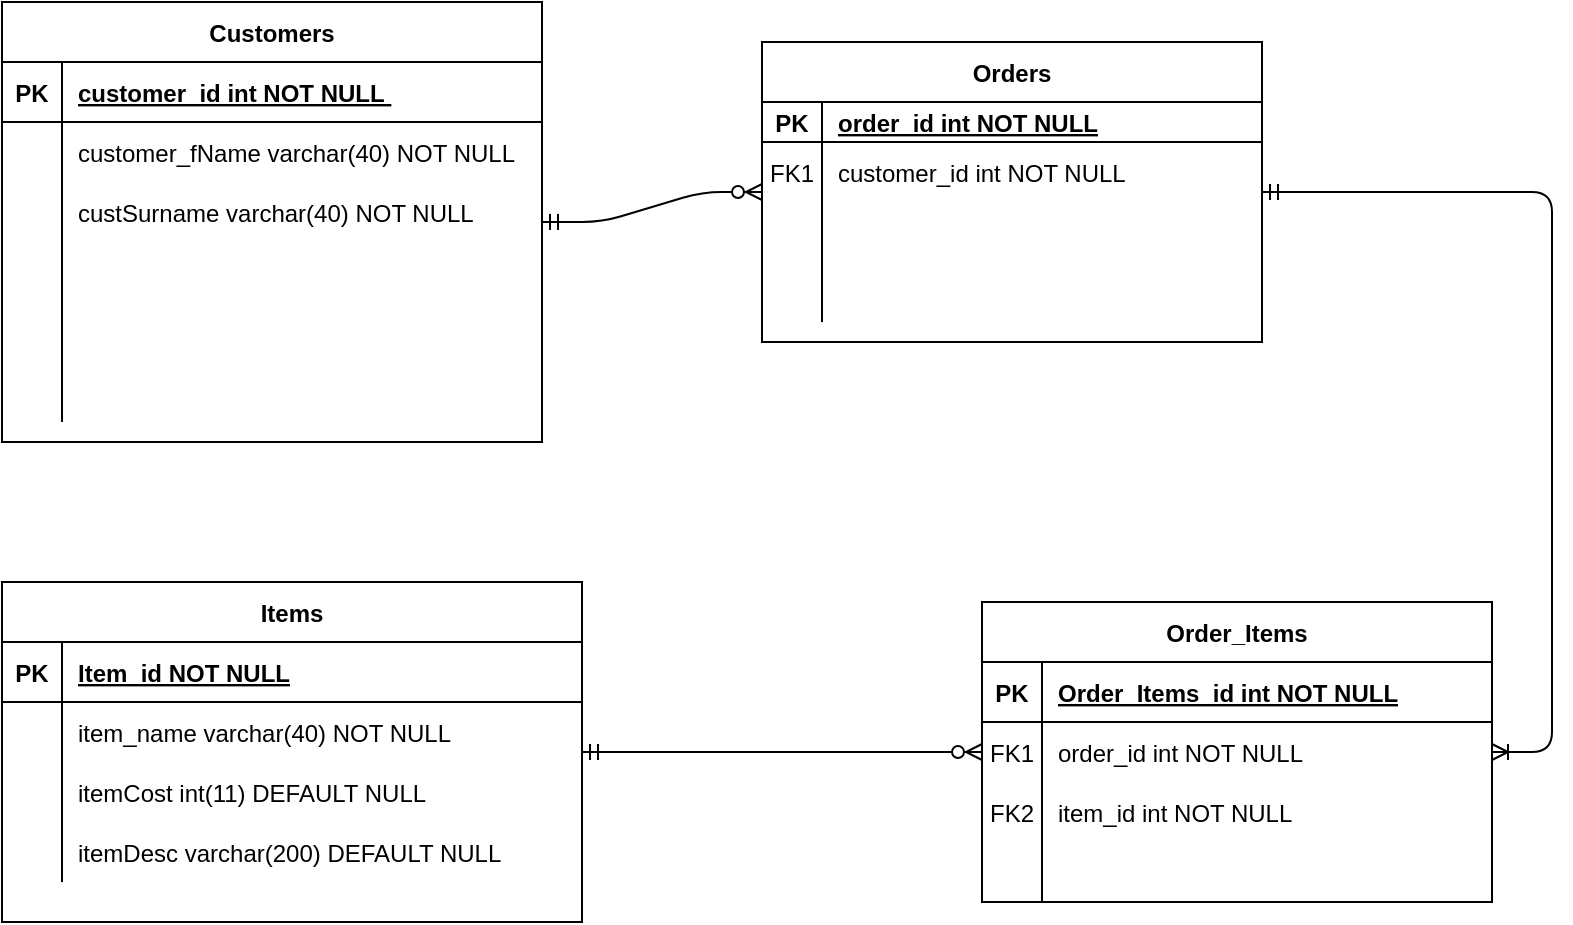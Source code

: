<mxfile version="14.2.7" type="device"><diagram id="R2lEEEUBdFMjLlhIrx00" name="Page-1"><mxGraphModel dx="1422" dy="762" grid="1" gridSize="10" guides="1" tooltips="1" connect="1" arrows="1" fold="1" page="1" pageScale="1" pageWidth="850" pageHeight="1100" math="0" shadow="0" extFonts="Permanent Marker^https://fonts.googleapis.com/css?family=Permanent+Marker"><root><mxCell id="0"/><mxCell id="1" parent="0"/><mxCell id="C-vyLk0tnHw3VtMMgP7b-2" value="Orders" style="shape=table;startSize=30;container=1;collapsible=1;childLayout=tableLayout;fixedRows=1;rowLines=0;fontStyle=1;align=center;resizeLast=1;" parent="1" vertex="1"><mxGeometry x="410" y="110" width="250" height="150" as="geometry"/></mxCell><mxCell id="C-vyLk0tnHw3VtMMgP7b-3" value="" style="shape=partialRectangle;collapsible=0;dropTarget=0;pointerEvents=0;fillColor=none;points=[[0,0.5],[1,0.5]];portConstraint=eastwest;top=0;left=0;right=0;bottom=1;" parent="C-vyLk0tnHw3VtMMgP7b-2" vertex="1"><mxGeometry y="30" width="250" height="20" as="geometry"/></mxCell><mxCell id="C-vyLk0tnHw3VtMMgP7b-4" value="PK" style="shape=partialRectangle;overflow=hidden;connectable=0;fillColor=none;top=0;left=0;bottom=0;right=0;fontStyle=1;" parent="C-vyLk0tnHw3VtMMgP7b-3" vertex="1"><mxGeometry width="30" height="20" as="geometry"/></mxCell><mxCell id="C-vyLk0tnHw3VtMMgP7b-5" value="order_id int NOT NULL " style="shape=partialRectangle;overflow=hidden;connectable=0;fillColor=none;top=0;left=0;bottom=0;right=0;align=left;spacingLeft=6;fontStyle=5;" parent="C-vyLk0tnHw3VtMMgP7b-3" vertex="1"><mxGeometry x="30" width="220" height="20" as="geometry"/></mxCell><mxCell id="C-vyLk0tnHw3VtMMgP7b-6" value="" style="shape=partialRectangle;collapsible=0;dropTarget=0;pointerEvents=0;fillColor=none;points=[[0,0.5],[1,0.5]];portConstraint=eastwest;top=0;left=0;right=0;bottom=0;" parent="C-vyLk0tnHw3VtMMgP7b-2" vertex="1"><mxGeometry y="50" width="250" height="30" as="geometry"/></mxCell><mxCell id="C-vyLk0tnHw3VtMMgP7b-7" value="FK1" style="shape=partialRectangle;overflow=hidden;connectable=0;fillColor=none;top=0;left=0;bottom=0;right=0;" parent="C-vyLk0tnHw3VtMMgP7b-6" vertex="1"><mxGeometry width="30" height="30" as="geometry"/></mxCell><mxCell id="C-vyLk0tnHw3VtMMgP7b-8" value="customer_id int NOT NULL" style="shape=partialRectangle;overflow=hidden;connectable=0;fillColor=none;top=0;left=0;bottom=0;right=0;align=left;spacingLeft=6;" parent="C-vyLk0tnHw3VtMMgP7b-6" vertex="1"><mxGeometry x="30" width="220" height="30" as="geometry"/></mxCell><mxCell id="C-vyLk0tnHw3VtMMgP7b-9" value="" style="shape=partialRectangle;collapsible=0;dropTarget=0;pointerEvents=0;fillColor=none;points=[[0,0.5],[1,0.5]];portConstraint=eastwest;top=0;left=0;right=0;bottom=0;" parent="C-vyLk0tnHw3VtMMgP7b-2" vertex="1"><mxGeometry y="80" width="250" height="30" as="geometry"/></mxCell><mxCell id="C-vyLk0tnHw3VtMMgP7b-10" value="" style="shape=partialRectangle;overflow=hidden;connectable=0;fillColor=none;top=0;left=0;bottom=0;right=0;" parent="C-vyLk0tnHw3VtMMgP7b-9" vertex="1"><mxGeometry width="30" height="30" as="geometry"/></mxCell><mxCell id="C-vyLk0tnHw3VtMMgP7b-11" value="" style="shape=partialRectangle;overflow=hidden;connectable=0;fillColor=none;top=0;left=0;bottom=0;right=0;align=left;spacingLeft=6;" parent="C-vyLk0tnHw3VtMMgP7b-9" vertex="1"><mxGeometry x="30" width="220" height="30" as="geometry"/></mxCell><mxCell id="ixz6cOVYD8-ejDeh0MJU-446" style="shape=partialRectangle;collapsible=0;dropTarget=0;pointerEvents=0;fillColor=none;points=[[0,0.5],[1,0.5]];portConstraint=eastwest;top=0;left=0;right=0;bottom=0;" parent="C-vyLk0tnHw3VtMMgP7b-2" vertex="1"><mxGeometry y="110" width="250" height="30" as="geometry"/></mxCell><mxCell id="ixz6cOVYD8-ejDeh0MJU-447" value="" style="shape=partialRectangle;overflow=hidden;connectable=0;fillColor=none;top=0;left=0;bottom=0;right=0;" parent="ixz6cOVYD8-ejDeh0MJU-446" vertex="1"><mxGeometry width="30" height="30" as="geometry"/></mxCell><mxCell id="ixz6cOVYD8-ejDeh0MJU-448" value="" style="shape=partialRectangle;overflow=hidden;connectable=0;fillColor=none;top=0;left=0;bottom=0;right=0;align=left;spacingLeft=6;" parent="ixz6cOVYD8-ejDeh0MJU-446" vertex="1"><mxGeometry x="30" width="220" height="30" as="geometry"/></mxCell><mxCell id="C-vyLk0tnHw3VtMMgP7b-23" value="Customers" style="shape=table;startSize=30;container=1;collapsible=1;childLayout=tableLayout;fixedRows=1;rowLines=0;fontStyle=1;align=center;resizeLast=1;" parent="1" vertex="1"><mxGeometry x="30" y="90" width="270" height="220" as="geometry"/></mxCell><mxCell id="C-vyLk0tnHw3VtMMgP7b-24" value="" style="shape=partialRectangle;collapsible=0;dropTarget=0;pointerEvents=0;fillColor=none;points=[[0,0.5],[1,0.5]];portConstraint=eastwest;top=0;left=0;right=0;bottom=1;" parent="C-vyLk0tnHw3VtMMgP7b-23" vertex="1"><mxGeometry y="30" width="270" height="30" as="geometry"/></mxCell><mxCell id="C-vyLk0tnHw3VtMMgP7b-25" value="PK" style="shape=partialRectangle;overflow=hidden;connectable=0;fillColor=none;top=0;left=0;bottom=0;right=0;fontStyle=1;" parent="C-vyLk0tnHw3VtMMgP7b-24" vertex="1"><mxGeometry width="30" height="30" as="geometry"/></mxCell><mxCell id="C-vyLk0tnHw3VtMMgP7b-26" value="customer_id int NOT NULL " style="shape=partialRectangle;overflow=hidden;connectable=0;fillColor=none;top=0;left=0;bottom=0;right=0;align=left;spacingLeft=6;fontStyle=5;" parent="C-vyLk0tnHw3VtMMgP7b-24" vertex="1"><mxGeometry x="30" width="240" height="30" as="geometry"/></mxCell><mxCell id="C-vyLk0tnHw3VtMMgP7b-27" value="" style="shape=partialRectangle;collapsible=0;dropTarget=0;pointerEvents=0;fillColor=none;points=[[0,0.5],[1,0.5]];portConstraint=eastwest;top=0;left=0;right=0;bottom=0;" parent="C-vyLk0tnHw3VtMMgP7b-23" vertex="1"><mxGeometry y="60" width="270" height="30" as="geometry"/></mxCell><mxCell id="C-vyLk0tnHw3VtMMgP7b-28" value="" style="shape=partialRectangle;overflow=hidden;connectable=0;fillColor=none;top=0;left=0;bottom=0;right=0;" parent="C-vyLk0tnHw3VtMMgP7b-27" vertex="1"><mxGeometry width="30" height="30" as="geometry"/></mxCell><mxCell id="C-vyLk0tnHw3VtMMgP7b-29" value="customer_fName varchar(40) NOT NULL" style="shape=partialRectangle;overflow=hidden;connectable=0;fillColor=none;top=0;left=0;bottom=0;right=0;align=left;spacingLeft=6;" parent="C-vyLk0tnHw3VtMMgP7b-27" vertex="1"><mxGeometry x="30" width="240" height="30" as="geometry"/></mxCell><mxCell id="ixz6cOVYD8-ejDeh0MJU-1" style="shape=partialRectangle;collapsible=0;dropTarget=0;pointerEvents=0;fillColor=none;points=[[0,0.5],[1,0.5]];portConstraint=eastwest;top=0;left=0;right=0;bottom=0;" parent="C-vyLk0tnHw3VtMMgP7b-23" vertex="1"><mxGeometry y="90" width="270" height="30" as="geometry"/></mxCell><mxCell id="ixz6cOVYD8-ejDeh0MJU-2" style="shape=partialRectangle;overflow=hidden;connectable=0;fillColor=none;top=0;left=0;bottom=0;right=0;" parent="ixz6cOVYD8-ejDeh0MJU-1" vertex="1"><mxGeometry width="30" height="30" as="geometry"/></mxCell><mxCell id="ixz6cOVYD8-ejDeh0MJU-3" value="custSurname varchar(40) NOT NULL" style="shape=partialRectangle;overflow=hidden;connectable=0;fillColor=none;top=0;left=0;bottom=0;right=0;align=left;spacingLeft=6;" parent="ixz6cOVYD8-ejDeh0MJU-1" vertex="1"><mxGeometry x="30" width="240" height="30" as="geometry"/></mxCell><mxCell id="ixz6cOVYD8-ejDeh0MJU-4" style="shape=partialRectangle;collapsible=0;dropTarget=0;pointerEvents=0;fillColor=none;points=[[0,0.5],[1,0.5]];portConstraint=eastwest;top=0;left=0;right=0;bottom=0;" parent="C-vyLk0tnHw3VtMMgP7b-23" vertex="1"><mxGeometry y="120" width="270" height="30" as="geometry"/></mxCell><mxCell id="ixz6cOVYD8-ejDeh0MJU-5" style="shape=partialRectangle;overflow=hidden;connectable=0;fillColor=none;top=0;left=0;bottom=0;right=0;" parent="ixz6cOVYD8-ejDeh0MJU-4" vertex="1"><mxGeometry width="30" height="30" as="geometry"/></mxCell><mxCell id="ixz6cOVYD8-ejDeh0MJU-6" style="shape=partialRectangle;overflow=hidden;connectable=0;fillColor=none;top=0;left=0;bottom=0;right=0;align=left;spacingLeft=6;" parent="ixz6cOVYD8-ejDeh0MJU-4" vertex="1"><mxGeometry x="30" width="240" height="30" as="geometry"/></mxCell><mxCell id="ixz6cOVYD8-ejDeh0MJU-7" style="shape=partialRectangle;collapsible=0;dropTarget=0;pointerEvents=0;fillColor=none;points=[[0,0.5],[1,0.5]];portConstraint=eastwest;top=0;left=0;right=0;bottom=0;" parent="C-vyLk0tnHw3VtMMgP7b-23" vertex="1"><mxGeometry y="150" width="270" height="30" as="geometry"/></mxCell><mxCell id="ixz6cOVYD8-ejDeh0MJU-8" style="shape=partialRectangle;overflow=hidden;connectable=0;fillColor=none;top=0;left=0;bottom=0;right=0;" parent="ixz6cOVYD8-ejDeh0MJU-7" vertex="1"><mxGeometry width="30" height="30" as="geometry"/></mxCell><mxCell id="ixz6cOVYD8-ejDeh0MJU-9" style="shape=partialRectangle;overflow=hidden;connectable=0;fillColor=none;top=0;left=0;bottom=0;right=0;align=left;spacingLeft=6;" parent="ixz6cOVYD8-ejDeh0MJU-7" vertex="1"><mxGeometry x="30" width="240" height="30" as="geometry"/></mxCell><mxCell id="ixz6cOVYD8-ejDeh0MJU-10" style="shape=partialRectangle;collapsible=0;dropTarget=0;pointerEvents=0;fillColor=none;points=[[0,0.5],[1,0.5]];portConstraint=eastwest;top=0;left=0;right=0;bottom=0;" parent="C-vyLk0tnHw3VtMMgP7b-23" vertex="1"><mxGeometry y="180" width="270" height="30" as="geometry"/></mxCell><mxCell id="ixz6cOVYD8-ejDeh0MJU-11" style="shape=partialRectangle;overflow=hidden;connectable=0;fillColor=none;top=0;left=0;bottom=0;right=0;" parent="ixz6cOVYD8-ejDeh0MJU-10" vertex="1"><mxGeometry width="30" height="30" as="geometry"/></mxCell><mxCell id="ixz6cOVYD8-ejDeh0MJU-12" style="shape=partialRectangle;overflow=hidden;connectable=0;fillColor=none;top=0;left=0;bottom=0;right=0;align=left;spacingLeft=6;" parent="ixz6cOVYD8-ejDeh0MJU-10" vertex="1"><mxGeometry x="30" width="240" height="30" as="geometry"/></mxCell><mxCell id="ixz6cOVYD8-ejDeh0MJU-13" value="Order_Items" style="shape=table;startSize=30;container=1;collapsible=1;childLayout=tableLayout;fixedRows=1;rowLines=0;fontStyle=1;align=center;resizeLast=1;" parent="1" vertex="1"><mxGeometry x="520" y="390" width="255" height="150" as="geometry"/></mxCell><mxCell id="ixz6cOVYD8-ejDeh0MJU-14" value="" style="shape=partialRectangle;collapsible=0;dropTarget=0;pointerEvents=0;fillColor=none;top=0;left=0;bottom=1;right=0;points=[[0,0.5],[1,0.5]];portConstraint=eastwest;" parent="ixz6cOVYD8-ejDeh0MJU-13" vertex="1"><mxGeometry y="30" width="255" height="30" as="geometry"/></mxCell><mxCell id="ixz6cOVYD8-ejDeh0MJU-15" value="PK" style="shape=partialRectangle;connectable=0;fillColor=none;top=0;left=0;bottom=0;right=0;fontStyle=1;overflow=hidden;" parent="ixz6cOVYD8-ejDeh0MJU-14" vertex="1"><mxGeometry width="30" height="30" as="geometry"/></mxCell><mxCell id="ixz6cOVYD8-ejDeh0MJU-16" value="Order_Items_id int NOT NULL" style="shape=partialRectangle;connectable=0;fillColor=none;top=0;left=0;bottom=0;right=0;align=left;spacingLeft=6;fontStyle=5;overflow=hidden;" parent="ixz6cOVYD8-ejDeh0MJU-14" vertex="1"><mxGeometry x="30" width="225" height="30" as="geometry"/></mxCell><mxCell id="ixz6cOVYD8-ejDeh0MJU-17" value="" style="shape=partialRectangle;collapsible=0;dropTarget=0;pointerEvents=0;fillColor=none;top=0;left=0;bottom=0;right=0;points=[[0,0.5],[1,0.5]];portConstraint=eastwest;" parent="ixz6cOVYD8-ejDeh0MJU-13" vertex="1"><mxGeometry y="60" width="255" height="30" as="geometry"/></mxCell><mxCell id="ixz6cOVYD8-ejDeh0MJU-18" value="FK1" style="shape=partialRectangle;connectable=0;fillColor=none;top=0;left=0;bottom=0;right=0;editable=1;overflow=hidden;" parent="ixz6cOVYD8-ejDeh0MJU-17" vertex="1"><mxGeometry width="30" height="30" as="geometry"/></mxCell><mxCell id="ixz6cOVYD8-ejDeh0MJU-19" value="order_id int NOT NULL" style="shape=partialRectangle;connectable=0;fillColor=none;top=0;left=0;bottom=0;right=0;align=left;spacingLeft=6;overflow=hidden;" parent="ixz6cOVYD8-ejDeh0MJU-17" vertex="1"><mxGeometry x="30" width="225" height="30" as="geometry"/></mxCell><mxCell id="ixz6cOVYD8-ejDeh0MJU-20" value="" style="shape=partialRectangle;collapsible=0;dropTarget=0;pointerEvents=0;fillColor=none;top=0;left=0;bottom=0;right=0;points=[[0,0.5],[1,0.5]];portConstraint=eastwest;" parent="ixz6cOVYD8-ejDeh0MJU-13" vertex="1"><mxGeometry y="90" width="255" height="30" as="geometry"/></mxCell><mxCell id="ixz6cOVYD8-ejDeh0MJU-21" value="FK2" style="shape=partialRectangle;connectable=0;fillColor=none;top=0;left=0;bottom=0;right=0;editable=1;overflow=hidden;" parent="ixz6cOVYD8-ejDeh0MJU-20" vertex="1"><mxGeometry width="30" height="30" as="geometry"/></mxCell><mxCell id="ixz6cOVYD8-ejDeh0MJU-22" value="item_id int NOT NULL" style="shape=partialRectangle;connectable=0;fillColor=none;top=0;left=0;bottom=0;right=0;align=left;spacingLeft=6;overflow=hidden;" parent="ixz6cOVYD8-ejDeh0MJU-20" vertex="1"><mxGeometry x="30" width="225" height="30" as="geometry"/></mxCell><mxCell id="ixz6cOVYD8-ejDeh0MJU-23" value="" style="shape=partialRectangle;collapsible=0;dropTarget=0;pointerEvents=0;fillColor=none;top=0;left=0;bottom=0;right=0;points=[[0,0.5],[1,0.5]];portConstraint=eastwest;" parent="ixz6cOVYD8-ejDeh0MJU-13" vertex="1"><mxGeometry y="120" width="255" height="30" as="geometry"/></mxCell><mxCell id="ixz6cOVYD8-ejDeh0MJU-24" value="" style="shape=partialRectangle;connectable=0;fillColor=none;top=0;left=0;bottom=0;right=0;editable=1;overflow=hidden;" parent="ixz6cOVYD8-ejDeh0MJU-23" vertex="1"><mxGeometry width="30" height="30" as="geometry"/></mxCell><mxCell id="ixz6cOVYD8-ejDeh0MJU-25" value="" style="shape=partialRectangle;connectable=0;fillColor=none;top=0;left=0;bottom=0;right=0;align=left;spacingLeft=6;overflow=hidden;" parent="ixz6cOVYD8-ejDeh0MJU-23" vertex="1"><mxGeometry x="30" width="225" height="30" as="geometry"/></mxCell><mxCell id="ixz6cOVYD8-ejDeh0MJU-26" value="Items" style="shape=table;startSize=30;container=1;collapsible=1;childLayout=tableLayout;fixedRows=1;rowLines=0;fontStyle=1;align=center;resizeLast=1;" parent="1" vertex="1"><mxGeometry x="30" y="380" width="290" height="170" as="geometry"/></mxCell><mxCell id="ixz6cOVYD8-ejDeh0MJU-27" value="" style="shape=partialRectangle;collapsible=0;dropTarget=0;pointerEvents=0;fillColor=none;top=0;left=0;bottom=1;right=0;points=[[0,0.5],[1,0.5]];portConstraint=eastwest;" parent="ixz6cOVYD8-ejDeh0MJU-26" vertex="1"><mxGeometry y="30" width="290" height="30" as="geometry"/></mxCell><mxCell id="ixz6cOVYD8-ejDeh0MJU-28" value="PK" style="shape=partialRectangle;connectable=0;fillColor=none;top=0;left=0;bottom=0;right=0;fontStyle=1;overflow=hidden;" parent="ixz6cOVYD8-ejDeh0MJU-27" vertex="1"><mxGeometry width="30" height="30" as="geometry"/></mxCell><mxCell id="ixz6cOVYD8-ejDeh0MJU-29" value="Item_id NOT NULL" style="shape=partialRectangle;connectable=0;fillColor=none;top=0;left=0;bottom=0;right=0;align=left;spacingLeft=6;fontStyle=5;overflow=hidden;" parent="ixz6cOVYD8-ejDeh0MJU-27" vertex="1"><mxGeometry x="30" width="260" height="30" as="geometry"/></mxCell><mxCell id="ixz6cOVYD8-ejDeh0MJU-30" value="" style="shape=partialRectangle;collapsible=0;dropTarget=0;pointerEvents=0;fillColor=none;top=0;left=0;bottom=0;right=0;points=[[0,0.5],[1,0.5]];portConstraint=eastwest;" parent="ixz6cOVYD8-ejDeh0MJU-26" vertex="1"><mxGeometry y="60" width="290" height="30" as="geometry"/></mxCell><mxCell id="ixz6cOVYD8-ejDeh0MJU-31" value="" style="shape=partialRectangle;connectable=0;fillColor=none;top=0;left=0;bottom=0;right=0;editable=1;overflow=hidden;" parent="ixz6cOVYD8-ejDeh0MJU-30" vertex="1"><mxGeometry width="30" height="30" as="geometry"/></mxCell><mxCell id="ixz6cOVYD8-ejDeh0MJU-32" value="item_name varchar(40) NOT NULL" style="shape=partialRectangle;connectable=0;fillColor=none;top=0;left=0;bottom=0;right=0;align=left;spacingLeft=6;overflow=hidden;" parent="ixz6cOVYD8-ejDeh0MJU-30" vertex="1"><mxGeometry x="30" width="260" height="30" as="geometry"/></mxCell><mxCell id="ixz6cOVYD8-ejDeh0MJU-33" value="" style="shape=partialRectangle;collapsible=0;dropTarget=0;pointerEvents=0;fillColor=none;top=0;left=0;bottom=0;right=0;points=[[0,0.5],[1,0.5]];portConstraint=eastwest;" parent="ixz6cOVYD8-ejDeh0MJU-26" vertex="1"><mxGeometry y="90" width="290" height="30" as="geometry"/></mxCell><mxCell id="ixz6cOVYD8-ejDeh0MJU-34" value="" style="shape=partialRectangle;connectable=0;fillColor=none;top=0;left=0;bottom=0;right=0;editable=1;overflow=hidden;" parent="ixz6cOVYD8-ejDeh0MJU-33" vertex="1"><mxGeometry width="30" height="30" as="geometry"/></mxCell><mxCell id="ixz6cOVYD8-ejDeh0MJU-35" value="itemCost int(11) DEFAULT NULL" style="shape=partialRectangle;connectable=0;fillColor=none;top=0;left=0;bottom=0;right=0;align=left;spacingLeft=6;overflow=hidden;" parent="ixz6cOVYD8-ejDeh0MJU-33" vertex="1"><mxGeometry x="30" width="260" height="30" as="geometry"/></mxCell><mxCell id="ixz6cOVYD8-ejDeh0MJU-36" value="" style="shape=partialRectangle;collapsible=0;dropTarget=0;pointerEvents=0;fillColor=none;top=0;left=0;bottom=0;right=0;points=[[0,0.5],[1,0.5]];portConstraint=eastwest;" parent="ixz6cOVYD8-ejDeh0MJU-26" vertex="1"><mxGeometry y="120" width="290" height="30" as="geometry"/></mxCell><mxCell id="ixz6cOVYD8-ejDeh0MJU-37" value="" style="shape=partialRectangle;connectable=0;fillColor=none;top=0;left=0;bottom=0;right=0;editable=1;overflow=hidden;" parent="ixz6cOVYD8-ejDeh0MJU-36" vertex="1"><mxGeometry width="30" height="30" as="geometry"/></mxCell><mxCell id="ixz6cOVYD8-ejDeh0MJU-38" value="itemDesc varchar(200) DEFAULT NULL" style="shape=partialRectangle;connectable=0;fillColor=none;top=0;left=0;bottom=0;right=0;align=left;spacingLeft=6;overflow=hidden;" parent="ixz6cOVYD8-ejDeh0MJU-36" vertex="1"><mxGeometry x="30" width="260" height="30" as="geometry"/></mxCell><mxCell id="ixz6cOVYD8-ejDeh0MJU-43" value="" style="edgeStyle=entityRelationEdgeStyle;fontSize=12;html=1;endArrow=ERoneToMany;startArrow=ERmandOne;" parent="1" source="C-vyLk0tnHw3VtMMgP7b-2" target="ixz6cOVYD8-ejDeh0MJU-13" edge="1"><mxGeometry width="100" height="100" relative="1" as="geometry"><mxPoint x="370" y="440" as="sourcePoint"/><mxPoint x="470" y="340" as="targetPoint"/></mxGeometry></mxCell><mxCell id="ixz6cOVYD8-ejDeh0MJU-44" value="" style="edgeStyle=entityRelationEdgeStyle;fontSize=12;html=1;endArrow=ERzeroToMany;startArrow=ERmandOne;" parent="1" source="C-vyLk0tnHw3VtMMgP7b-23" target="C-vyLk0tnHw3VtMMgP7b-2" edge="1"><mxGeometry width="100" height="100" relative="1" as="geometry"><mxPoint x="370" y="440" as="sourcePoint"/><mxPoint x="470" y="340" as="targetPoint"/></mxGeometry></mxCell><mxCell id="ixz6cOVYD8-ejDeh0MJU-45" value="" style="edgeStyle=entityRelationEdgeStyle;fontSize=12;html=1;endArrow=ERzeroToMany;startArrow=ERmandOne;" parent="1" source="ixz6cOVYD8-ejDeh0MJU-26" target="ixz6cOVYD8-ejDeh0MJU-13" edge="1"><mxGeometry width="100" height="100" relative="1" as="geometry"><mxPoint x="360" y="730" as="sourcePoint"/><mxPoint x="460" y="630" as="targetPoint"/></mxGeometry></mxCell></root></mxGraphModel></diagram></mxfile>